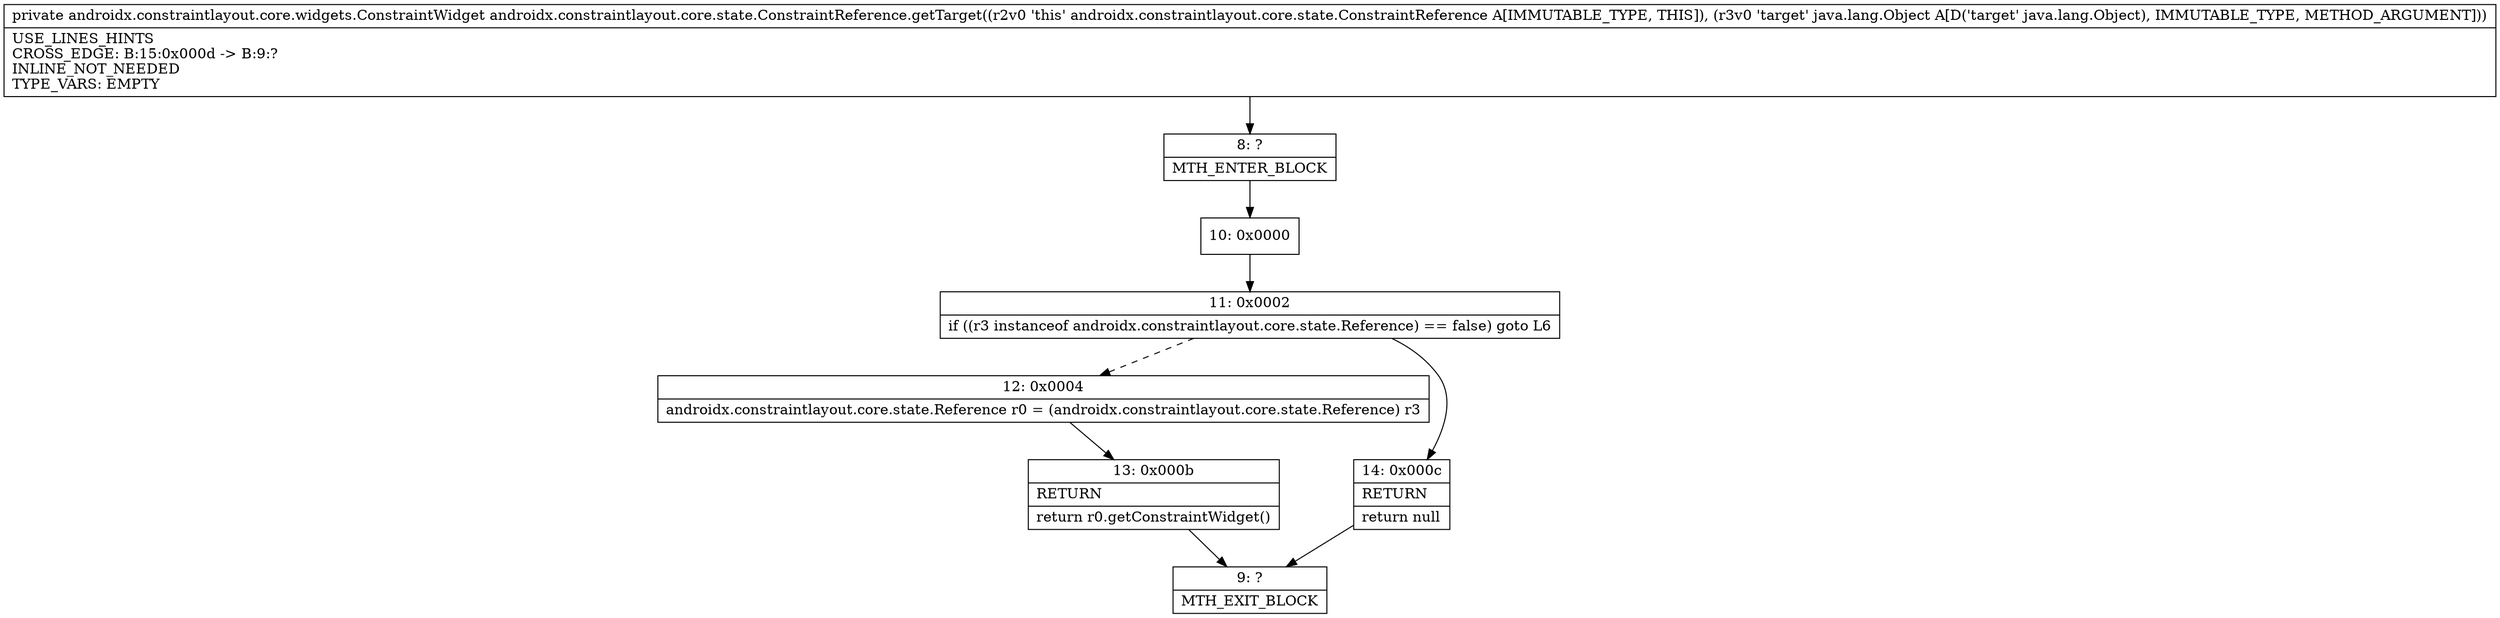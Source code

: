 digraph "CFG forandroidx.constraintlayout.core.state.ConstraintReference.getTarget(Ljava\/lang\/Object;)Landroidx\/constraintlayout\/core\/widgets\/ConstraintWidget;" {
Node_8 [shape=record,label="{8\:\ ?|MTH_ENTER_BLOCK\l}"];
Node_10 [shape=record,label="{10\:\ 0x0000}"];
Node_11 [shape=record,label="{11\:\ 0x0002|if ((r3 instanceof androidx.constraintlayout.core.state.Reference) == false) goto L6\l}"];
Node_12 [shape=record,label="{12\:\ 0x0004|androidx.constraintlayout.core.state.Reference r0 = (androidx.constraintlayout.core.state.Reference) r3\l}"];
Node_13 [shape=record,label="{13\:\ 0x000b|RETURN\l|return r0.getConstraintWidget()\l}"];
Node_9 [shape=record,label="{9\:\ ?|MTH_EXIT_BLOCK\l}"];
Node_14 [shape=record,label="{14\:\ 0x000c|RETURN\l|return null\l}"];
MethodNode[shape=record,label="{private androidx.constraintlayout.core.widgets.ConstraintWidget androidx.constraintlayout.core.state.ConstraintReference.getTarget((r2v0 'this' androidx.constraintlayout.core.state.ConstraintReference A[IMMUTABLE_TYPE, THIS]), (r3v0 'target' java.lang.Object A[D('target' java.lang.Object), IMMUTABLE_TYPE, METHOD_ARGUMENT]))  | USE_LINES_HINTS\lCROSS_EDGE: B:15:0x000d \-\> B:9:?\lINLINE_NOT_NEEDED\lTYPE_VARS: EMPTY\l}"];
MethodNode -> Node_8;Node_8 -> Node_10;
Node_10 -> Node_11;
Node_11 -> Node_12[style=dashed];
Node_11 -> Node_14;
Node_12 -> Node_13;
Node_13 -> Node_9;
Node_14 -> Node_9;
}

